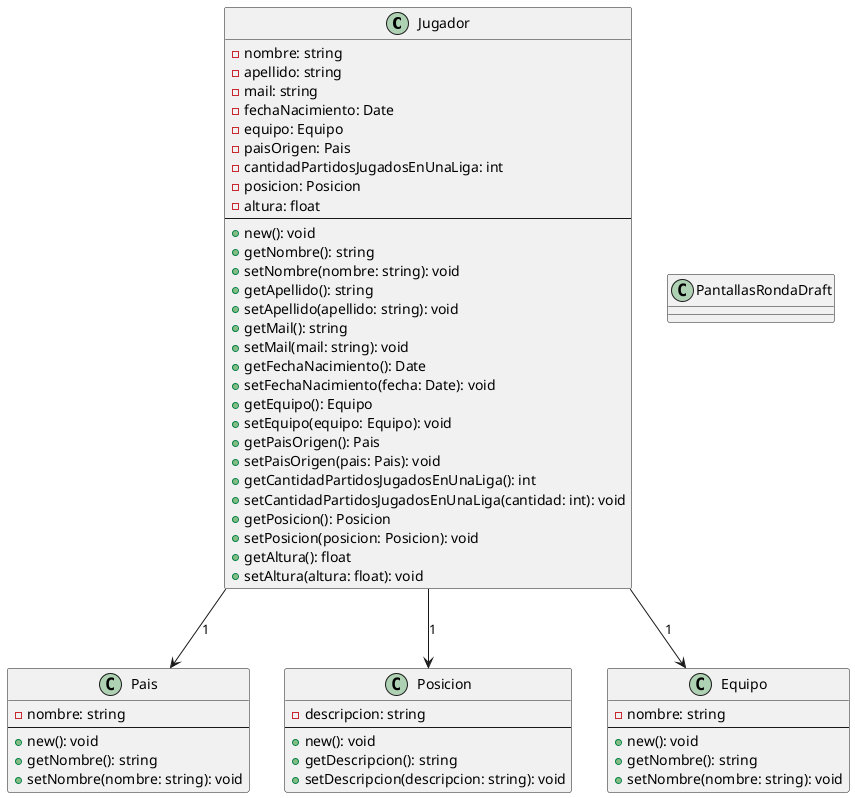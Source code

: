 @startuml

class Jugador{
    -nombre: string
    -apellido: string
    -mail: string
    -fechaNacimiento: Date
    -equipo: Equipo
    -paisOrigen: Pais
    -cantidadPartidosJugadosEnUnaLiga: int
    -posicion: Posicion
    -altura: float
    --
    +new(): void
    +getNombre(): string
    +setNombre(nombre: string): void
    +getApellido(): string
    +setApellido(apellido: string): void
    +getMail(): string
    +setMail(mail: string): void
    +getFechaNacimiento(): Date
    +setFechaNacimiento(fecha: Date): void
    +getEquipo(): Equipo
    +setEquipo(equipo: Equipo): void
    +getPaisOrigen(): Pais
    +setPaisOrigen(pais: Pais): void
    +getCantidadPartidosJugadosEnUnaLiga(): int
    +setCantidadPartidosJugadosEnUnaLiga(cantidad: int): void
    +getPosicion(): Posicion
    +setPosicion(posicion: Posicion): void
    +getAltura(): float
    +setAltura(altura: float): void
}

class Pais{
    -nombre: string
    --
    +new(): void
    +getNombre(): string
    +setNombre(nombre: string): void
}

class Posicion{
    -descripcion: string
    --
    +new(): void
    +getDescripcion(): string
    +setDescripcion(descripcion: string): void
}

class Equipo{
    -nombre: string
    --
    +new(): void
    +getNombre(): string
    +setNombre(nombre: string): void
}

class PantallasRondaDraft{
    
}



Jugador --> Pais: 1
Jugador --> Posicion: 1
Jugador --> Equipo: 1

@enduml

